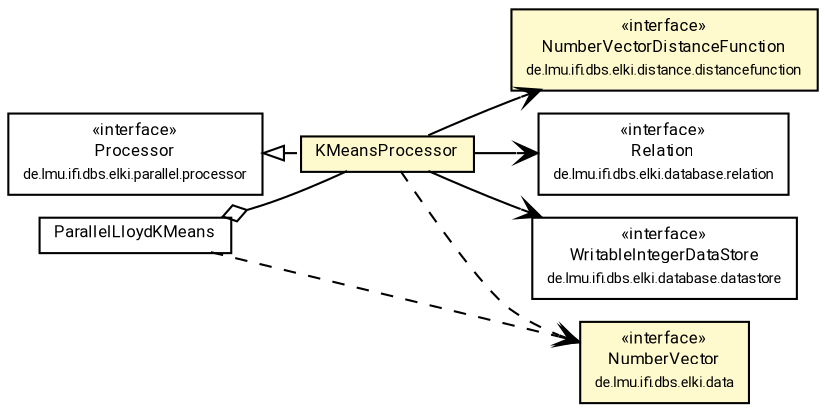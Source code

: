 #!/usr/local/bin/dot
#
# Class diagram 
# Generated by UMLGraph version R5_7_2-60-g0e99a6 (http://www.spinellis.gr/umlgraph/)
#

digraph G {
	graph [fontnames="svg"]
	edge [fontname="Roboto",fontsize=7,labelfontname="Roboto",labelfontsize=7,color="black"];
	node [fontname="Roboto",fontcolor="black",fontsize=8,shape=plaintext,margin=0,width=0,height=0];
	nodesep=0.15;
	ranksep=0.25;
	rankdir=LR;
	// de.lmu.ifi.dbs.elki.algorithm.clustering.kmeans.parallel.ParallelLloydKMeans<V extends de.lmu.ifi.dbs.elki.data.NumberVector>
	c5732868 [label=<<table title="de.lmu.ifi.dbs.elki.algorithm.clustering.kmeans.parallel.ParallelLloydKMeans" border="0" cellborder="1" cellspacing="0" cellpadding="2" href="ParallelLloydKMeans.html" target="_parent">
		<tr><td><table border="0" cellspacing="0" cellpadding="1">
		<tr><td align="center" balign="center"> <font face="Roboto">ParallelLloydKMeans</font> </td></tr>
		</table></td></tr>
		</table>>, URL="ParallelLloydKMeans.html"];
	// de.lmu.ifi.dbs.elki.algorithm.clustering.kmeans.parallel.KMeansProcessor<V extends de.lmu.ifi.dbs.elki.data.NumberVector>
	c5732870 [label=<<table title="de.lmu.ifi.dbs.elki.algorithm.clustering.kmeans.parallel.KMeansProcessor" border="0" cellborder="1" cellspacing="0" cellpadding="2" bgcolor="lemonChiffon" href="KMeansProcessor.html" target="_parent">
		<tr><td><table border="0" cellspacing="0" cellpadding="1">
		<tr><td align="center" balign="center"> <font face="Roboto">KMeansProcessor</font> </td></tr>
		</table></td></tr>
		</table>>, URL="KMeansProcessor.html"];
	// de.lmu.ifi.dbs.elki.distance.distancefunction.NumberVectorDistanceFunction<O>
	c5733159 [label=<<table title="de.lmu.ifi.dbs.elki.distance.distancefunction.NumberVectorDistanceFunction" border="0" cellborder="1" cellspacing="0" cellpadding="2" bgcolor="LemonChiffon" href="../../../../distance/distancefunction/NumberVectorDistanceFunction.html" target="_parent">
		<tr><td><table border="0" cellspacing="0" cellpadding="1">
		<tr><td align="center" balign="center"> &#171;interface&#187; </td></tr>
		<tr><td align="center" balign="center"> <font face="Roboto">NumberVectorDistanceFunction</font> </td></tr>
		<tr><td align="center" balign="center"> <font face="Roboto" point-size="7.0">de.lmu.ifi.dbs.elki.distance.distancefunction</font> </td></tr>
		</table></td></tr>
		</table>>, URL="../../../../distance/distancefunction/NumberVectorDistanceFunction.html"];
	// de.lmu.ifi.dbs.elki.database.relation.Relation<O>
	c5733197 [label=<<table title="de.lmu.ifi.dbs.elki.database.relation.Relation" border="0" cellborder="1" cellspacing="0" cellpadding="2" href="../../../../database/relation/Relation.html" target="_parent">
		<tr><td><table border="0" cellspacing="0" cellpadding="1">
		<tr><td align="center" balign="center"> &#171;interface&#187; </td></tr>
		<tr><td align="center" balign="center"> <font face="Roboto">Relation</font> </td></tr>
		<tr><td align="center" balign="center"> <font face="Roboto" point-size="7.0">de.lmu.ifi.dbs.elki.database.relation</font> </td></tr>
		</table></td></tr>
		</table>>, URL="../../../../database/relation/Relation.html"];
	// de.lmu.ifi.dbs.elki.data.NumberVector
	c5733219 [label=<<table title="de.lmu.ifi.dbs.elki.data.NumberVector" border="0" cellborder="1" cellspacing="0" cellpadding="2" bgcolor="LemonChiffon" href="../../../../data/NumberVector.html" target="_parent">
		<tr><td><table border="0" cellspacing="0" cellpadding="1">
		<tr><td align="center" balign="center"> &#171;interface&#187; </td></tr>
		<tr><td align="center" balign="center"> <font face="Roboto">NumberVector</font> </td></tr>
		<tr><td align="center" balign="center"> <font face="Roboto" point-size="7.0">de.lmu.ifi.dbs.elki.data</font> </td></tr>
		</table></td></tr>
		</table>>, URL="../../../../data/NumberVector.html"];
	// de.lmu.ifi.dbs.elki.database.datastore.WritableIntegerDataStore
	c5733375 [label=<<table title="de.lmu.ifi.dbs.elki.database.datastore.WritableIntegerDataStore" border="0" cellborder="1" cellspacing="0" cellpadding="2" href="../../../../database/datastore/WritableIntegerDataStore.html" target="_parent">
		<tr><td><table border="0" cellspacing="0" cellpadding="1">
		<tr><td align="center" balign="center"> &#171;interface&#187; </td></tr>
		<tr><td align="center" balign="center"> <font face="Roboto">WritableIntegerDataStore</font> </td></tr>
		<tr><td align="center" balign="center"> <font face="Roboto" point-size="7.0">de.lmu.ifi.dbs.elki.database.datastore</font> </td></tr>
		</table></td></tr>
		</table>>, URL="../../../../database/datastore/WritableIntegerDataStore.html"];
	// de.lmu.ifi.dbs.elki.parallel.processor.Processor
	c5733973 [label=<<table title="de.lmu.ifi.dbs.elki.parallel.processor.Processor" border="0" cellborder="1" cellspacing="0" cellpadding="2" href="../../../../parallel/processor/Processor.html" target="_parent">
		<tr><td><table border="0" cellspacing="0" cellpadding="1">
		<tr><td align="center" balign="center"> &#171;interface&#187; </td></tr>
		<tr><td align="center" balign="center"> <font face="Roboto">Processor</font> </td></tr>
		<tr><td align="center" balign="center"> <font face="Roboto" point-size="7.0">de.lmu.ifi.dbs.elki.parallel.processor</font> </td></tr>
		</table></td></tr>
		</table>>, URL="../../../../parallel/processor/Processor.html"];
	// de.lmu.ifi.dbs.elki.algorithm.clustering.kmeans.parallel.ParallelLloydKMeans<V extends de.lmu.ifi.dbs.elki.data.NumberVector> has de.lmu.ifi.dbs.elki.algorithm.clustering.kmeans.parallel.KMeansProcessor<V extends de.lmu.ifi.dbs.elki.data.NumberVector>
	c5732868 -> c5732870 [arrowhead=none,arrowtail=ediamond,dir=back,weight=4];
	// de.lmu.ifi.dbs.elki.algorithm.clustering.kmeans.parallel.KMeansProcessor<V extends de.lmu.ifi.dbs.elki.data.NumberVector> implements de.lmu.ifi.dbs.elki.parallel.processor.Processor
	c5733973 -> c5732870 [arrowtail=empty,style=dashed,dir=back,weight=9];
	// de.lmu.ifi.dbs.elki.algorithm.clustering.kmeans.parallel.KMeansProcessor<V extends de.lmu.ifi.dbs.elki.data.NumberVector> navassoc de.lmu.ifi.dbs.elki.database.relation.Relation<O>
	c5732870 -> c5733197 [arrowhead=open,weight=1];
	// de.lmu.ifi.dbs.elki.algorithm.clustering.kmeans.parallel.KMeansProcessor<V extends de.lmu.ifi.dbs.elki.data.NumberVector> navassoc de.lmu.ifi.dbs.elki.distance.distancefunction.NumberVectorDistanceFunction<O>
	c5732870 -> c5733159 [arrowhead=open,weight=1];
	// de.lmu.ifi.dbs.elki.algorithm.clustering.kmeans.parallel.KMeansProcessor<V extends de.lmu.ifi.dbs.elki.data.NumberVector> navassoc de.lmu.ifi.dbs.elki.database.datastore.WritableIntegerDataStore
	c5732870 -> c5733375 [arrowhead=open,weight=1];
	// de.lmu.ifi.dbs.elki.algorithm.clustering.kmeans.parallel.ParallelLloydKMeans<V extends de.lmu.ifi.dbs.elki.data.NumberVector> depend de.lmu.ifi.dbs.elki.data.NumberVector
	c5732868 -> c5733219 [arrowhead=open,style=dashed,weight=0];
	// de.lmu.ifi.dbs.elki.algorithm.clustering.kmeans.parallel.KMeansProcessor<V extends de.lmu.ifi.dbs.elki.data.NumberVector> depend de.lmu.ifi.dbs.elki.data.NumberVector
	c5732870 -> c5733219 [arrowhead=open,style=dashed,weight=0];
}

